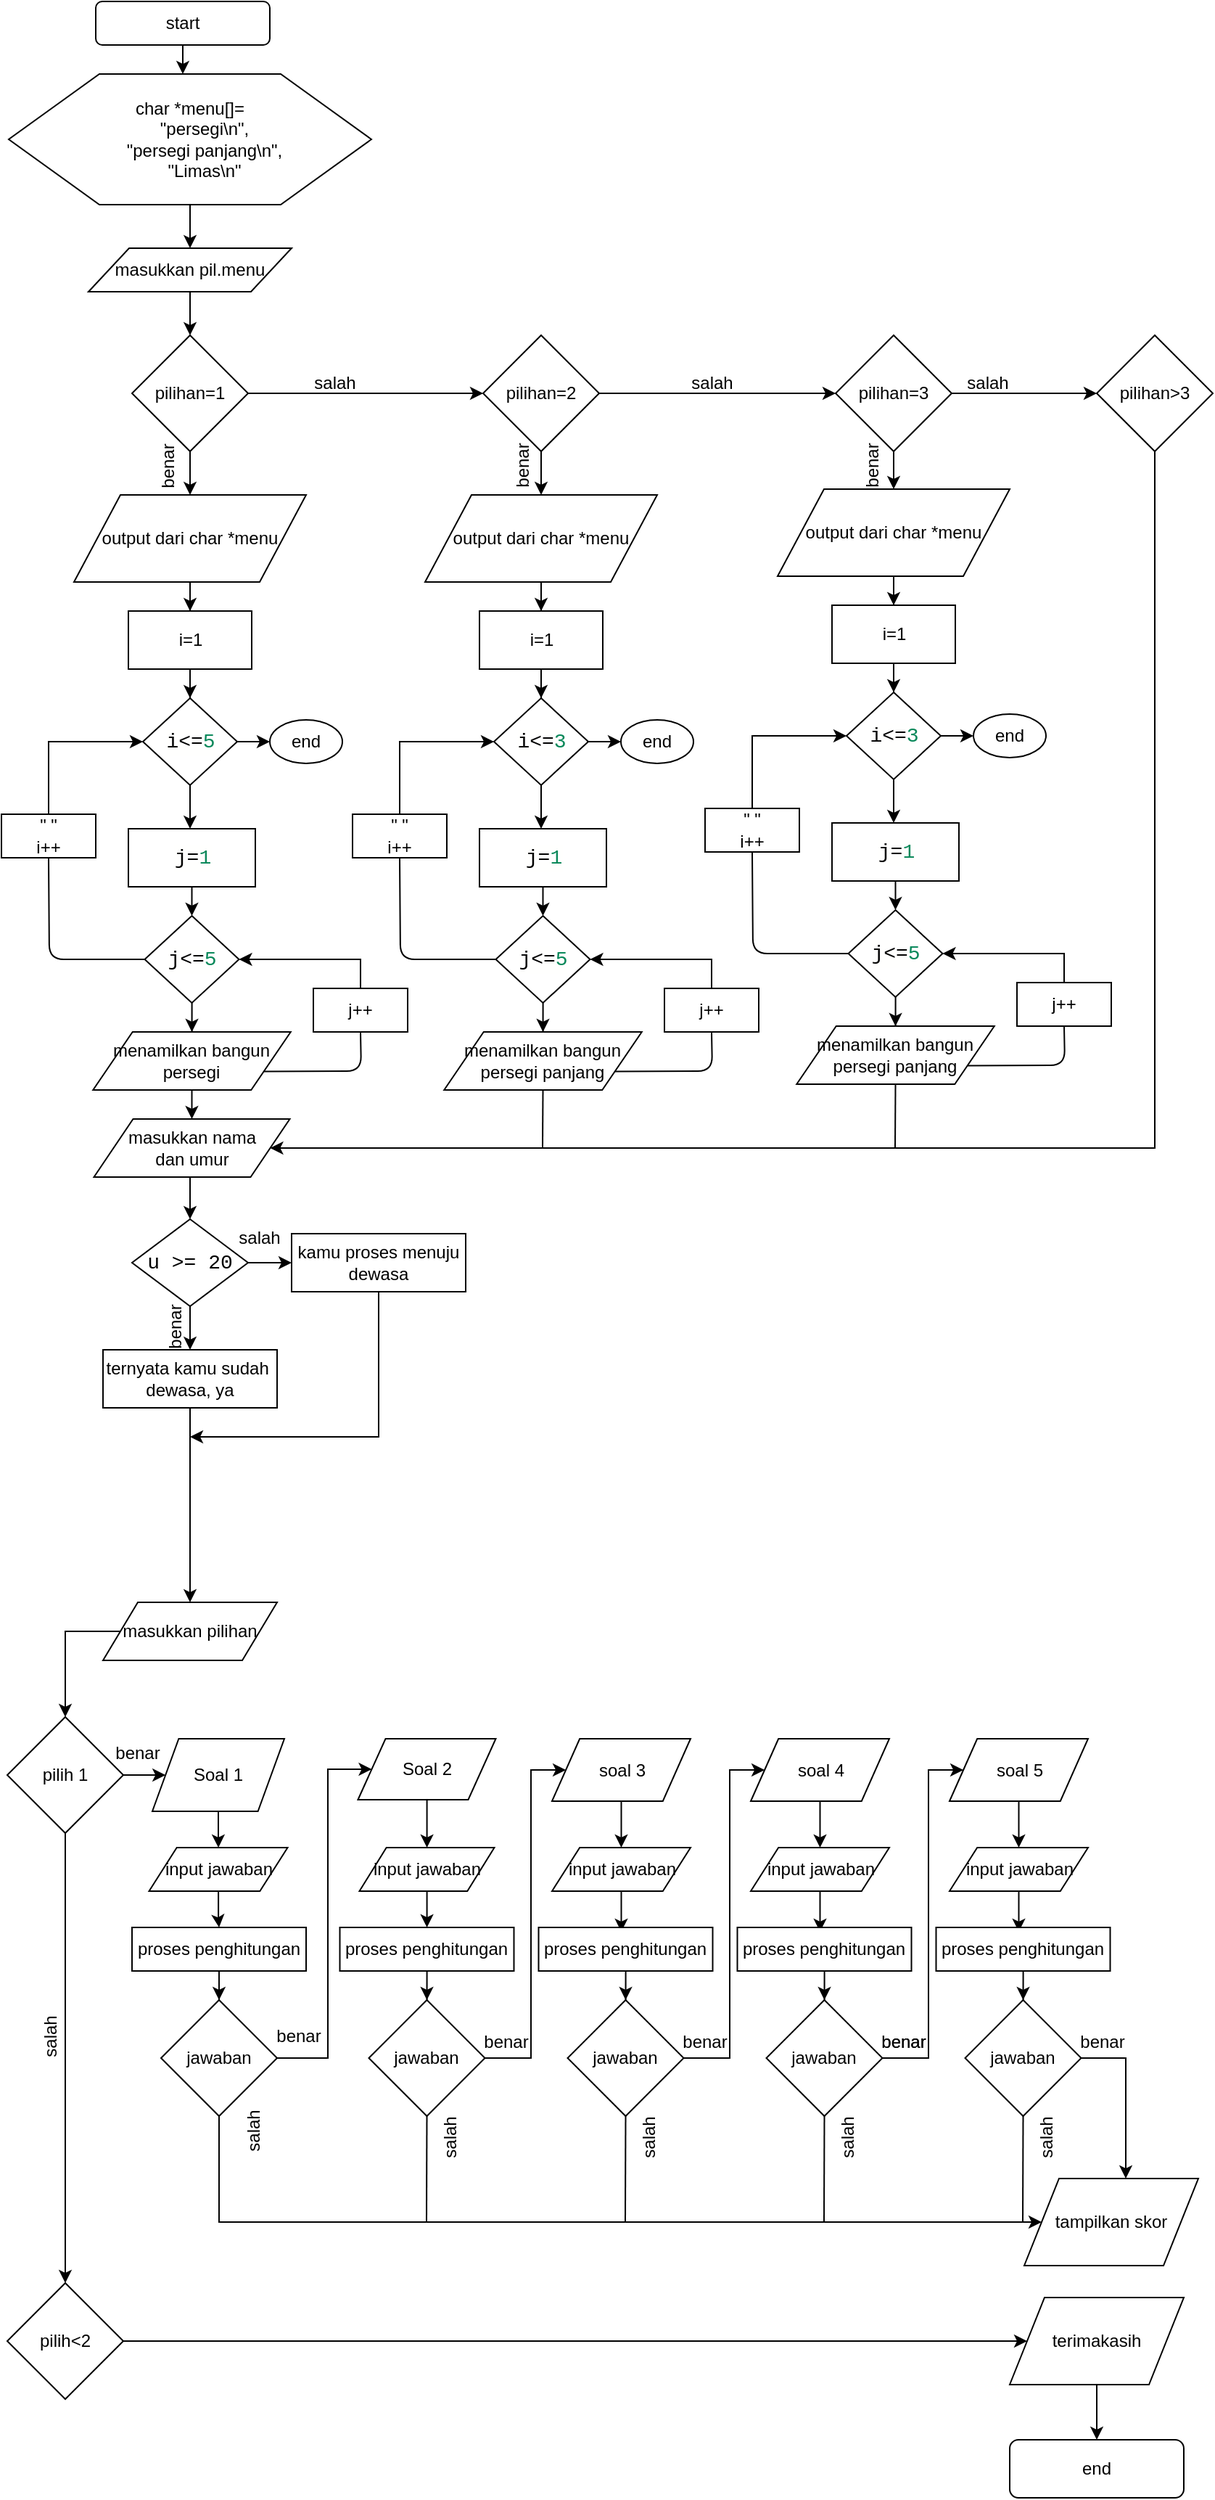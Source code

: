 <mxfile version="13.0.5" type="github" pages="2">
  <diagram id="ebdJBXKXP5XJlpO1t2-k" name="Halaman-1">
    <mxGraphModel dx="868" dy="401" grid="1" gridSize="10" guides="1" tooltips="1" connect="1" arrows="1" fold="1" page="1" pageScale="1" pageWidth="850" pageHeight="1100" math="0" shadow="0">
      <root>
        <mxCell id="0" />
        <mxCell id="1" parent="0" />
        <mxCell id="0wTifhs9pVpjUrF7IxjW-2" style="edgeStyle=orthogonalEdgeStyle;rounded=0;orthogonalLoop=1;jettySize=auto;html=1;" parent="1" source="0wTifhs9pVpjUrF7IxjW-1" edge="1">
          <mxGeometry relative="1" as="geometry">
            <mxPoint x="130" y="90" as="targetPoint" />
          </mxGeometry>
        </mxCell>
        <mxCell id="0wTifhs9pVpjUrF7IxjW-1" value="start" style="rounded=1;whiteSpace=wrap;html=1;" parent="1" vertex="1">
          <mxGeometry x="70" y="40" width="120" height="30" as="geometry" />
        </mxCell>
        <mxCell id="0wTifhs9pVpjUrF7IxjW-6" style="edgeStyle=orthogonalEdgeStyle;rounded=0;orthogonalLoop=1;jettySize=auto;html=1;" parent="1" edge="1">
          <mxGeometry relative="1" as="geometry">
            <mxPoint x="130" y="240" as="targetPoint" />
            <mxPoint x="130" y="210" as="sourcePoint" />
          </mxGeometry>
        </mxCell>
        <mxCell id="Rt1Y4jGIaElK-bjEdFtm-7" style="edgeStyle=orthogonalEdgeStyle;rounded=0;orthogonalLoop=1;jettySize=auto;html=1;" edge="1" parent="1" source="0wTifhs9pVpjUrF7IxjW-7" target="Rt1Y4jGIaElK-bjEdFtm-5">
          <mxGeometry relative="1" as="geometry" />
        </mxCell>
        <mxCell id="0wTifhs9pVpjUrF7IxjW-7" value="output dari char *menu" style="shape=parallelogram;perimeter=parallelogramPerimeter;whiteSpace=wrap;html=1;" parent="1" vertex="1">
          <mxGeometry x="55" y="380" width="160" height="60" as="geometry" />
        </mxCell>
        <mxCell id="0wTifhs9pVpjUrF7IxjW-9" style="edgeStyle=orthogonalEdgeStyle;rounded=0;orthogonalLoop=1;jettySize=auto;html=1;" parent="1" source="0wTifhs9pVpjUrF7IxjW-8" edge="1">
          <mxGeometry relative="1" as="geometry">
            <mxPoint x="135" y="210" as="targetPoint" />
          </mxGeometry>
        </mxCell>
        <mxCell id="0wTifhs9pVpjUrF7IxjW-8" value="&lt;div&gt;char *menu[]=&lt;/div&gt;&lt;div&gt;&amp;nbsp; &amp;nbsp; &amp;nbsp; &quot;persegi\n&quot;,&lt;/div&gt;&lt;div&gt;&amp;nbsp; &amp;nbsp; &amp;nbsp; &quot;persegi panjang\n&quot;,&lt;/div&gt;&lt;div&gt;&amp;nbsp; &amp;nbsp; &amp;nbsp; &quot;Limas\n&quot;&lt;/div&gt;" style="shape=hexagon;perimeter=hexagonPerimeter2;whiteSpace=wrap;html=1;" parent="1" vertex="1">
          <mxGeometry x="10" y="90" width="250" height="90" as="geometry" />
        </mxCell>
        <mxCell id="0wTifhs9pVpjUrF7IxjW-12" style="edgeStyle=orthogonalEdgeStyle;rounded=0;orthogonalLoop=1;jettySize=auto;html=1;" parent="1" source="0wTifhs9pVpjUrF7IxjW-10" edge="1">
          <mxGeometry relative="1" as="geometry">
            <mxPoint x="135" y="270" as="targetPoint" />
          </mxGeometry>
        </mxCell>
        <mxCell id="0wTifhs9pVpjUrF7IxjW-10" value="masukkan pil.menu" style="shape=parallelogram;perimeter=parallelogramPerimeter;whiteSpace=wrap;html=1;" parent="1" vertex="1">
          <mxGeometry x="65" y="210" width="140" height="30" as="geometry" />
        </mxCell>
        <mxCell id="0wTifhs9pVpjUrF7IxjW-15" style="edgeStyle=orthogonalEdgeStyle;rounded=0;orthogonalLoop=1;jettySize=auto;html=1;entryX=0.5;entryY=0;entryDx=0;entryDy=0;" parent="1" source="0wTifhs9pVpjUrF7IxjW-13" target="0wTifhs9pVpjUrF7IxjW-7" edge="1">
          <mxGeometry relative="1" as="geometry" />
        </mxCell>
        <mxCell id="0wTifhs9pVpjUrF7IxjW-18" style="edgeStyle=orthogonalEdgeStyle;rounded=0;orthogonalLoop=1;jettySize=auto;html=1;" parent="1" source="0wTifhs9pVpjUrF7IxjW-13" target="Rt1Y4jGIaElK-bjEdFtm-3" edge="1">
          <mxGeometry relative="1" as="geometry">
            <mxPoint x="228.5" y="310" as="targetPoint" />
          </mxGeometry>
        </mxCell>
        <mxCell id="0wTifhs9pVpjUrF7IxjW-13" value="pilihan=1" style="rhombus;whiteSpace=wrap;html=1;" parent="1" vertex="1">
          <mxGeometry x="95" y="270" width="80" height="80" as="geometry" />
        </mxCell>
        <mxCell id="0wTifhs9pVpjUrF7IxjW-19" value="salah" style="text;html=1;strokeColor=none;fillColor=none;align=center;verticalAlign=middle;whiteSpace=wrap;rounded=0;" parent="1" vertex="1">
          <mxGeometry x="215" y="292.5" width="40" height="20" as="geometry" />
        </mxCell>
        <mxCell id="0wTifhs9pVpjUrF7IxjW-20" value="benar" style="text;html=1;strokeColor=none;fillColor=none;align=center;verticalAlign=middle;whiteSpace=wrap;rounded=0;rotation=-90;" parent="1" vertex="1">
          <mxGeometry x="100" y="350" width="40" height="20" as="geometry" />
        </mxCell>
        <mxCell id="7cgkuKm9BomeFOLq-4Vx-28" style="edgeStyle=orthogonalEdgeStyle;rounded=0;orthogonalLoop=1;jettySize=auto;html=1;" parent="1" edge="1">
          <mxGeometry relative="1" as="geometry">
            <mxPoint x="135" y="879" as="targetPoint" />
            <mxPoint x="135" y="849" as="sourcePoint" />
          </mxGeometry>
        </mxCell>
        <mxCell id="7cgkuKm9BomeFOLq-4Vx-30" style="edgeStyle=orthogonalEdgeStyle;rounded=0;orthogonalLoop=1;jettySize=auto;html=1;" parent="1" source="7cgkuKm9BomeFOLq-4Vx-32" edge="1">
          <mxGeometry relative="1" as="geometry">
            <mxPoint x="135" y="969" as="targetPoint" />
          </mxGeometry>
        </mxCell>
        <mxCell id="7cgkuKm9BomeFOLq-4Vx-31" style="edgeStyle=orthogonalEdgeStyle;rounded=0;orthogonalLoop=1;jettySize=auto;html=1;" parent="1" source="7cgkuKm9BomeFOLq-4Vx-32" edge="1">
          <mxGeometry relative="1" as="geometry">
            <mxPoint x="205" y="909" as="targetPoint" />
          </mxGeometry>
        </mxCell>
        <mxCell id="7cgkuKm9BomeFOLq-4Vx-32" value="&lt;div style=&quot;font-family: &amp;#34;consolas&amp;#34; , &amp;#34;courier new&amp;#34; , monospace ; font-size: 14px ; line-height: 19px&quot;&gt;u &amp;gt;= &lt;span&gt;20&lt;/span&gt;&lt;/div&gt;" style="rhombus;whiteSpace=wrap;html=1;" parent="1" vertex="1">
          <mxGeometry x="95" y="879" width="80" height="60" as="geometry" />
        </mxCell>
        <mxCell id="7cgkuKm9BomeFOLq-4Vx-33" style="edgeStyle=orthogonalEdgeStyle;rounded=0;orthogonalLoop=1;jettySize=auto;html=1;entryX=0.5;entryY=0;entryDx=0;entryDy=0;" parent="1" source="7cgkuKm9BomeFOLq-4Vx-34" edge="1" target="7cgkuKm9BomeFOLq-4Vx-49">
          <mxGeometry relative="1" as="geometry">
            <mxPoint x="135" y="1049" as="targetPoint" />
          </mxGeometry>
        </mxCell>
        <mxCell id="7cgkuKm9BomeFOLq-4Vx-34" value="ternyata kamu sudah&amp;nbsp;&lt;br&gt;dewasa, ya" style="rounded=0;whiteSpace=wrap;html=1;" parent="1" vertex="1">
          <mxGeometry x="75" y="969" width="120" height="40" as="geometry" />
        </mxCell>
        <mxCell id="7cgkuKm9BomeFOLq-4Vx-35" style="edgeStyle=orthogonalEdgeStyle;rounded=0;orthogonalLoop=1;jettySize=auto;html=1;" parent="1" source="7cgkuKm9BomeFOLq-4Vx-36" edge="1">
          <mxGeometry relative="1" as="geometry">
            <mxPoint x="135" y="1029" as="targetPoint" />
            <Array as="points">
              <mxPoint x="265" y="1019" />
              <mxPoint x="265" y="1019" />
            </Array>
          </mxGeometry>
        </mxCell>
        <mxCell id="7cgkuKm9BomeFOLq-4Vx-36" value="kamu proses menuju&lt;br&gt;dewasa" style="rounded=0;whiteSpace=wrap;html=1;" parent="1" vertex="1">
          <mxGeometry x="205" y="889" width="120" height="40" as="geometry" />
        </mxCell>
        <mxCell id="7cgkuKm9BomeFOLq-4Vx-37" value="benar" style="text;html=1;strokeColor=none;fillColor=none;align=center;verticalAlign=middle;whiteSpace=wrap;rounded=0;rotation=-90;" parent="1" vertex="1">
          <mxGeometry x="105" y="943" width="40" height="20" as="geometry" />
        </mxCell>
        <mxCell id="7cgkuKm9BomeFOLq-4Vx-38" value="salah" style="text;html=1;strokeColor=none;fillColor=none;align=center;verticalAlign=middle;whiteSpace=wrap;rounded=0;" parent="1" vertex="1">
          <mxGeometry x="163" y="882" width="40" height="20" as="geometry" />
        </mxCell>
        <mxCell id="jYO5e1NrGRYPqrq0ljtH-68" style="edgeStyle=orthogonalEdgeStyle;rounded=0;orthogonalLoop=1;jettySize=auto;html=1;entryX=0.5;entryY=0;entryDx=0;entryDy=0;" edge="1" parent="1" source="7cgkuKm9BomeFOLq-4Vx-49" target="jYO5e1NrGRYPqrq0ljtH-3">
          <mxGeometry relative="1" as="geometry">
            <mxPoint x="30" y="1163" as="targetPoint" />
            <Array as="points">
              <mxPoint x="49" y="1163" />
            </Array>
          </mxGeometry>
        </mxCell>
        <mxCell id="7cgkuKm9BomeFOLq-4Vx-49" value="masukkan pilihan" style="shape=parallelogram;perimeter=parallelogramPerimeter;whiteSpace=wrap;html=1;" parent="1" vertex="1">
          <mxGeometry x="75" y="1143" width="120" height="40" as="geometry" />
        </mxCell>
        <mxCell id="Rt1Y4jGIaElK-bjEdFtm-51" style="edgeStyle=orthogonalEdgeStyle;rounded=0;orthogonalLoop=1;jettySize=auto;html=1;" edge="1" parent="1" source="Rt1Y4jGIaElK-bjEdFtm-3" target="Rt1Y4jGIaElK-bjEdFtm-33">
          <mxGeometry relative="1" as="geometry" />
        </mxCell>
        <mxCell id="Rt1Y4jGIaElK-bjEdFtm-75" style="edgeStyle=orthogonalEdgeStyle;rounded=0;orthogonalLoop=1;jettySize=auto;html=1;entryX=0;entryY=0.5;entryDx=0;entryDy=0;" edge="1" parent="1" source="Rt1Y4jGIaElK-bjEdFtm-3" target="Rt1Y4jGIaElK-bjEdFtm-74">
          <mxGeometry relative="1" as="geometry" />
        </mxCell>
        <mxCell id="Rt1Y4jGIaElK-bjEdFtm-3" value="pilihan=2" style="rhombus;whiteSpace=wrap;html=1;" vertex="1" parent="1">
          <mxGeometry x="337" y="270" width="80" height="80" as="geometry" />
        </mxCell>
        <mxCell id="Rt1Y4jGIaElK-bjEdFtm-10" style="edgeStyle=orthogonalEdgeStyle;rounded=0;orthogonalLoop=1;jettySize=auto;html=1;entryX=0.5;entryY=0;entryDx=0;entryDy=0;" edge="1" parent="1" source="Rt1Y4jGIaElK-bjEdFtm-5" target="Rt1Y4jGIaElK-bjEdFtm-9">
          <mxGeometry relative="1" as="geometry" />
        </mxCell>
        <mxCell id="Rt1Y4jGIaElK-bjEdFtm-5" value="i=1" style="rounded=0;whiteSpace=wrap;html=1;" vertex="1" parent="1">
          <mxGeometry x="92.5" y="460" width="85" height="40" as="geometry" />
        </mxCell>
        <mxCell id="Rt1Y4jGIaElK-bjEdFtm-11" style="edgeStyle=orthogonalEdgeStyle;rounded=0;orthogonalLoop=1;jettySize=auto;html=1;" edge="1" parent="1" source="Rt1Y4jGIaElK-bjEdFtm-9">
          <mxGeometry relative="1" as="geometry">
            <mxPoint x="190" y="550" as="targetPoint" />
          </mxGeometry>
        </mxCell>
        <mxCell id="Rt1Y4jGIaElK-bjEdFtm-12" style="edgeStyle=orthogonalEdgeStyle;rounded=0;orthogonalLoop=1;jettySize=auto;html=1;" edge="1" parent="1" source="Rt1Y4jGIaElK-bjEdFtm-9">
          <mxGeometry relative="1" as="geometry">
            <mxPoint x="135" y="610" as="targetPoint" />
          </mxGeometry>
        </mxCell>
        <mxCell id="Rt1Y4jGIaElK-bjEdFtm-9" value="&lt;div style=&quot;background-color: rgb(255 , 255 , 254) ; font-family: &amp;#34;consolas&amp;#34; , &amp;#34;courier new&amp;#34; , monospace ; font-size: 14px ; line-height: 19px&quot;&gt;i&amp;lt;=&lt;span style=&quot;color: #09885a&quot;&gt;5&lt;/span&gt;&lt;/div&gt;" style="rhombus;whiteSpace=wrap;html=1;" vertex="1" parent="1">
          <mxGeometry x="102.5" y="520" width="65" height="60" as="geometry" />
        </mxCell>
        <mxCell id="Rt1Y4jGIaElK-bjEdFtm-15" style="edgeStyle=orthogonalEdgeStyle;rounded=0;orthogonalLoop=1;jettySize=auto;html=1;entryX=0.5;entryY=0;entryDx=0;entryDy=0;" edge="1" parent="1" source="Rt1Y4jGIaElK-bjEdFtm-13" target="Rt1Y4jGIaElK-bjEdFtm-14">
          <mxGeometry relative="1" as="geometry" />
        </mxCell>
        <mxCell id="Rt1Y4jGIaElK-bjEdFtm-13" value="&lt;div style=&quot;background-color: rgb(255 , 255 , 254) ; font-family: &amp;#34;consolas&amp;#34; , &amp;#34;courier new&amp;#34; , monospace ; font-size: 14px ; line-height: 19px&quot;&gt;j=&lt;span style=&quot;color: #09885a&quot;&gt;1&lt;/span&gt;&lt;/div&gt;" style="rounded=0;whiteSpace=wrap;html=1;" vertex="1" parent="1">
          <mxGeometry x="92.5" y="610" width="87.5" height="40" as="geometry" />
        </mxCell>
        <mxCell id="Rt1Y4jGIaElK-bjEdFtm-24" style="edgeStyle=orthogonalEdgeStyle;rounded=0;orthogonalLoop=1;jettySize=auto;html=1;entryX=0.5;entryY=0;entryDx=0;entryDy=0;" edge="1" parent="1" source="Rt1Y4jGIaElK-bjEdFtm-14" target="Rt1Y4jGIaElK-bjEdFtm-22">
          <mxGeometry relative="1" as="geometry" />
        </mxCell>
        <mxCell id="Rt1Y4jGIaElK-bjEdFtm-14" value="&lt;div style=&quot;background-color: rgb(255 , 255 , 254) ; font-family: &amp;#34;consolas&amp;#34; , &amp;#34;courier new&amp;#34; , monospace ; font-size: 14px ; line-height: 19px&quot;&gt;j&amp;lt;=&lt;span style=&quot;color: #09885a&quot;&gt;5&lt;/span&gt;&lt;/div&gt;" style="rhombus;whiteSpace=wrap;html=1;" vertex="1" parent="1">
          <mxGeometry x="103.75" y="670" width="65" height="60" as="geometry" />
        </mxCell>
        <mxCell id="Rt1Y4jGIaElK-bjEdFtm-20" style="edgeStyle=orthogonalEdgeStyle;rounded=0;orthogonalLoop=1;jettySize=auto;html=1;entryX=0;entryY=0.5;entryDx=0;entryDy=0;" edge="1" parent="1" source="Rt1Y4jGIaElK-bjEdFtm-18" target="Rt1Y4jGIaElK-bjEdFtm-9">
          <mxGeometry relative="1" as="geometry">
            <mxPoint x="37.5" y="550" as="targetPoint" />
            <Array as="points">
              <mxPoint x="38" y="550" />
            </Array>
          </mxGeometry>
        </mxCell>
        <mxCell id="Rt1Y4jGIaElK-bjEdFtm-18" value="&quot; &quot;&lt;br&gt;i++" style="rounded=0;whiteSpace=wrap;html=1;" vertex="1" parent="1">
          <mxGeometry x="5" y="600" width="65" height="30" as="geometry" />
        </mxCell>
        <mxCell id="Rt1Y4jGIaElK-bjEdFtm-19" value="" style="endArrow=none;html=1;entryX=0.5;entryY=1;entryDx=0;entryDy=0;exitX=0;exitY=0.5;exitDx=0;exitDy=0;" edge="1" parent="1" source="Rt1Y4jGIaElK-bjEdFtm-14" target="Rt1Y4jGIaElK-bjEdFtm-18">
          <mxGeometry width="50" height="50" relative="1" as="geometry">
            <mxPoint x="100" y="700" as="sourcePoint" />
            <mxPoint x="440" y="530" as="targetPoint" />
            <Array as="points">
              <mxPoint x="38" y="700" />
            </Array>
          </mxGeometry>
        </mxCell>
        <mxCell id="Rt1Y4jGIaElK-bjEdFtm-31" style="edgeStyle=orthogonalEdgeStyle;rounded=0;orthogonalLoop=1;jettySize=auto;html=1;entryX=0.5;entryY=0;entryDx=0;entryDy=0;" edge="1" parent="1" source="Rt1Y4jGIaElK-bjEdFtm-22" target="Rt1Y4jGIaElK-bjEdFtm-30">
          <mxGeometry relative="1" as="geometry" />
        </mxCell>
        <mxCell id="Rt1Y4jGIaElK-bjEdFtm-22" value="menamilkan bangun&lt;br&gt;persegi" style="shape=parallelogram;perimeter=parallelogramPerimeter;whiteSpace=wrap;html=1;" vertex="1" parent="1">
          <mxGeometry x="68.13" y="750" width="136.25" height="40" as="geometry" />
        </mxCell>
        <mxCell id="Rt1Y4jGIaElK-bjEdFtm-25" value="end" style="ellipse;whiteSpace=wrap;html=1;" vertex="1" parent="1">
          <mxGeometry x="190" y="535" width="50" height="30" as="geometry" />
        </mxCell>
        <mxCell id="Rt1Y4jGIaElK-bjEdFtm-28" style="edgeStyle=orthogonalEdgeStyle;rounded=0;orthogonalLoop=1;jettySize=auto;html=1;entryX=1;entryY=0.5;entryDx=0;entryDy=0;" edge="1" parent="1" source="Rt1Y4jGIaElK-bjEdFtm-26" target="Rt1Y4jGIaElK-bjEdFtm-14">
          <mxGeometry relative="1" as="geometry">
            <mxPoint x="252.5" y="690" as="targetPoint" />
            <Array as="points">
              <mxPoint x="253" y="700" />
            </Array>
          </mxGeometry>
        </mxCell>
        <mxCell id="Rt1Y4jGIaElK-bjEdFtm-26" value="j++" style="rounded=0;whiteSpace=wrap;html=1;" vertex="1" parent="1">
          <mxGeometry x="220" y="720" width="65" height="30" as="geometry" />
        </mxCell>
        <mxCell id="Rt1Y4jGIaElK-bjEdFtm-27" value="" style="endArrow=none;html=1;exitX=1;exitY=0.75;exitDx=0;exitDy=0;entryX=0.5;entryY=1;entryDx=0;entryDy=0;" edge="1" parent="1" source="Rt1Y4jGIaElK-bjEdFtm-22" target="Rt1Y4jGIaElK-bjEdFtm-26">
          <mxGeometry width="50" height="50" relative="1" as="geometry">
            <mxPoint x="390" y="660" as="sourcePoint" />
            <mxPoint x="440" y="610" as="targetPoint" />
            <Array as="points">
              <mxPoint x="253" y="777" />
            </Array>
          </mxGeometry>
        </mxCell>
        <mxCell id="Rt1Y4jGIaElK-bjEdFtm-30" value="masukkan nama&lt;br&gt;dan umur" style="shape=parallelogram;perimeter=parallelogramPerimeter;whiteSpace=wrap;html=1;" vertex="1" parent="1">
          <mxGeometry x="68.75" y="810" width="135" height="40" as="geometry" />
        </mxCell>
        <mxCell id="Rt1Y4jGIaElK-bjEdFtm-32" style="edgeStyle=orthogonalEdgeStyle;rounded=0;orthogonalLoop=1;jettySize=auto;html=1;" edge="1" parent="1" source="Rt1Y4jGIaElK-bjEdFtm-33" target="Rt1Y4jGIaElK-bjEdFtm-35">
          <mxGeometry relative="1" as="geometry" />
        </mxCell>
        <mxCell id="Rt1Y4jGIaElK-bjEdFtm-33" value="output dari char *menu" style="shape=parallelogram;perimeter=parallelogramPerimeter;whiteSpace=wrap;html=1;" vertex="1" parent="1">
          <mxGeometry x="297" y="380" width="160" height="60" as="geometry" />
        </mxCell>
        <mxCell id="Rt1Y4jGIaElK-bjEdFtm-34" style="edgeStyle=orthogonalEdgeStyle;rounded=0;orthogonalLoop=1;jettySize=auto;html=1;entryX=0.5;entryY=0;entryDx=0;entryDy=0;" edge="1" parent="1" source="Rt1Y4jGIaElK-bjEdFtm-35" target="Rt1Y4jGIaElK-bjEdFtm-38">
          <mxGeometry relative="1" as="geometry" />
        </mxCell>
        <mxCell id="Rt1Y4jGIaElK-bjEdFtm-35" value="i=1" style="rounded=0;whiteSpace=wrap;html=1;" vertex="1" parent="1">
          <mxGeometry x="334.5" y="460" width="85" height="40" as="geometry" />
        </mxCell>
        <mxCell id="Rt1Y4jGIaElK-bjEdFtm-36" style="edgeStyle=orthogonalEdgeStyle;rounded=0;orthogonalLoop=1;jettySize=auto;html=1;" edge="1" parent="1" source="Rt1Y4jGIaElK-bjEdFtm-38">
          <mxGeometry relative="1" as="geometry">
            <mxPoint x="432" y="550" as="targetPoint" />
          </mxGeometry>
        </mxCell>
        <mxCell id="Rt1Y4jGIaElK-bjEdFtm-37" style="edgeStyle=orthogonalEdgeStyle;rounded=0;orthogonalLoop=1;jettySize=auto;html=1;" edge="1" parent="1" source="Rt1Y4jGIaElK-bjEdFtm-38">
          <mxGeometry relative="1" as="geometry">
            <mxPoint x="377" y="610" as="targetPoint" />
          </mxGeometry>
        </mxCell>
        <mxCell id="Rt1Y4jGIaElK-bjEdFtm-38" value="&lt;div style=&quot;background-color: rgb(255 , 255 , 254) ; font-family: &amp;#34;consolas&amp;#34; , &amp;#34;courier new&amp;#34; , monospace ; font-size: 14px ; line-height: 19px&quot;&gt;i&amp;lt;=&lt;font color=&quot;#09885a&quot;&gt;3&lt;/font&gt;&lt;/div&gt;" style="rhombus;whiteSpace=wrap;html=1;" vertex="1" parent="1">
          <mxGeometry x="344.5" y="520" width="65" height="60" as="geometry" />
        </mxCell>
        <mxCell id="Rt1Y4jGIaElK-bjEdFtm-39" style="edgeStyle=orthogonalEdgeStyle;rounded=0;orthogonalLoop=1;jettySize=auto;html=1;entryX=0.5;entryY=0;entryDx=0;entryDy=0;" edge="1" parent="1" source="Rt1Y4jGIaElK-bjEdFtm-40" target="Rt1Y4jGIaElK-bjEdFtm-42">
          <mxGeometry relative="1" as="geometry" />
        </mxCell>
        <mxCell id="Rt1Y4jGIaElK-bjEdFtm-40" value="&lt;div style=&quot;background-color: rgb(255 , 255 , 254) ; font-family: &amp;#34;consolas&amp;#34; , &amp;#34;courier new&amp;#34; , monospace ; font-size: 14px ; line-height: 19px&quot;&gt;j=&lt;span style=&quot;color: #09885a&quot;&gt;1&lt;/span&gt;&lt;/div&gt;" style="rounded=0;whiteSpace=wrap;html=1;" vertex="1" parent="1">
          <mxGeometry x="334.5" y="610" width="87.5" height="40" as="geometry" />
        </mxCell>
        <mxCell id="Rt1Y4jGIaElK-bjEdFtm-41" style="edgeStyle=orthogonalEdgeStyle;rounded=0;orthogonalLoop=1;jettySize=auto;html=1;entryX=0.5;entryY=0;entryDx=0;entryDy=0;" edge="1" parent="1" source="Rt1Y4jGIaElK-bjEdFtm-42" target="Rt1Y4jGIaElK-bjEdFtm-46">
          <mxGeometry relative="1" as="geometry" />
        </mxCell>
        <mxCell id="Rt1Y4jGIaElK-bjEdFtm-42" value="&lt;div style=&quot;background-color: rgb(255 , 255 , 254) ; font-family: &amp;#34;consolas&amp;#34; , &amp;#34;courier new&amp;#34; , monospace ; font-size: 14px ; line-height: 19px&quot;&gt;j&amp;lt;=&lt;span style=&quot;color: #09885a&quot;&gt;5&lt;/span&gt;&lt;/div&gt;" style="rhombus;whiteSpace=wrap;html=1;" vertex="1" parent="1">
          <mxGeometry x="345.75" y="670" width="65" height="60" as="geometry" />
        </mxCell>
        <mxCell id="Rt1Y4jGIaElK-bjEdFtm-43" style="edgeStyle=orthogonalEdgeStyle;rounded=0;orthogonalLoop=1;jettySize=auto;html=1;entryX=0;entryY=0.5;entryDx=0;entryDy=0;" edge="1" parent="1" source="Rt1Y4jGIaElK-bjEdFtm-44" target="Rt1Y4jGIaElK-bjEdFtm-38">
          <mxGeometry relative="1" as="geometry">
            <mxPoint x="279.5" y="550" as="targetPoint" />
            <Array as="points">
              <mxPoint x="280" y="550" />
            </Array>
          </mxGeometry>
        </mxCell>
        <mxCell id="Rt1Y4jGIaElK-bjEdFtm-44" value="&quot; &quot;&lt;br&gt;i++" style="rounded=0;whiteSpace=wrap;html=1;" vertex="1" parent="1">
          <mxGeometry x="247" y="600" width="65" height="30" as="geometry" />
        </mxCell>
        <mxCell id="Rt1Y4jGIaElK-bjEdFtm-45" value="" style="endArrow=none;html=1;entryX=0.5;entryY=1;entryDx=0;entryDy=0;exitX=0;exitY=0.5;exitDx=0;exitDy=0;" edge="1" parent="1" source="Rt1Y4jGIaElK-bjEdFtm-42" target="Rt1Y4jGIaElK-bjEdFtm-44">
          <mxGeometry width="50" height="50" relative="1" as="geometry">
            <mxPoint x="342" y="700" as="sourcePoint" />
            <mxPoint x="682" y="530" as="targetPoint" />
            <Array as="points">
              <mxPoint x="280" y="700" />
            </Array>
          </mxGeometry>
        </mxCell>
        <mxCell id="Rt1Y4jGIaElK-bjEdFtm-46" value="menamilkan bangun&lt;br&gt;persegi panjang" style="shape=parallelogram;perimeter=parallelogramPerimeter;whiteSpace=wrap;html=1;" vertex="1" parent="1">
          <mxGeometry x="310.13" y="750" width="136.25" height="40" as="geometry" />
        </mxCell>
        <mxCell id="Rt1Y4jGIaElK-bjEdFtm-47" value="end" style="ellipse;whiteSpace=wrap;html=1;" vertex="1" parent="1">
          <mxGeometry x="432" y="535" width="50" height="30" as="geometry" />
        </mxCell>
        <mxCell id="Rt1Y4jGIaElK-bjEdFtm-48" style="edgeStyle=orthogonalEdgeStyle;rounded=0;orthogonalLoop=1;jettySize=auto;html=1;entryX=1;entryY=0.5;entryDx=0;entryDy=0;" edge="1" parent="1" source="Rt1Y4jGIaElK-bjEdFtm-49" target="Rt1Y4jGIaElK-bjEdFtm-42">
          <mxGeometry relative="1" as="geometry">
            <mxPoint x="494.5" y="690" as="targetPoint" />
            <Array as="points">
              <mxPoint x="495" y="700" />
            </Array>
          </mxGeometry>
        </mxCell>
        <mxCell id="Rt1Y4jGIaElK-bjEdFtm-49" value="j++" style="rounded=0;whiteSpace=wrap;html=1;" vertex="1" parent="1">
          <mxGeometry x="462" y="720" width="65" height="30" as="geometry" />
        </mxCell>
        <mxCell id="Rt1Y4jGIaElK-bjEdFtm-50" value="" style="endArrow=none;html=1;exitX=1;exitY=0.75;exitDx=0;exitDy=0;entryX=0.5;entryY=1;entryDx=0;entryDy=0;" edge="1" parent="1" source="Rt1Y4jGIaElK-bjEdFtm-46" target="Rt1Y4jGIaElK-bjEdFtm-49">
          <mxGeometry width="50" height="50" relative="1" as="geometry">
            <mxPoint x="632" y="660" as="sourcePoint" />
            <mxPoint x="682" y="610" as="targetPoint" />
            <Array as="points">
              <mxPoint x="495" y="777" />
            </Array>
          </mxGeometry>
        </mxCell>
        <mxCell id="Rt1Y4jGIaElK-bjEdFtm-52" value="benar" style="text;html=1;strokeColor=none;fillColor=none;align=center;verticalAlign=middle;whiteSpace=wrap;rounded=0;rotation=-90;" vertex="1" parent="1">
          <mxGeometry x="344.5" y="350" width="40" height="20" as="geometry" />
        </mxCell>
        <mxCell id="Rt1Y4jGIaElK-bjEdFtm-54" style="edgeStyle=orthogonalEdgeStyle;rounded=0;orthogonalLoop=1;jettySize=auto;html=1;" edge="1" parent="1" source="Rt1Y4jGIaElK-bjEdFtm-55" target="Rt1Y4jGIaElK-bjEdFtm-57">
          <mxGeometry relative="1" as="geometry" />
        </mxCell>
        <mxCell id="Rt1Y4jGIaElK-bjEdFtm-55" value="output dari char *menu" style="shape=parallelogram;perimeter=parallelogramPerimeter;whiteSpace=wrap;html=1;" vertex="1" parent="1">
          <mxGeometry x="540" y="376" width="160" height="60" as="geometry" />
        </mxCell>
        <mxCell id="Rt1Y4jGIaElK-bjEdFtm-56" style="edgeStyle=orthogonalEdgeStyle;rounded=0;orthogonalLoop=1;jettySize=auto;html=1;entryX=0.5;entryY=0;entryDx=0;entryDy=0;" edge="1" parent="1" source="Rt1Y4jGIaElK-bjEdFtm-57" target="Rt1Y4jGIaElK-bjEdFtm-60">
          <mxGeometry relative="1" as="geometry" />
        </mxCell>
        <mxCell id="Rt1Y4jGIaElK-bjEdFtm-57" value="i=1" style="rounded=0;whiteSpace=wrap;html=1;" vertex="1" parent="1">
          <mxGeometry x="577.5" y="456" width="85" height="40" as="geometry" />
        </mxCell>
        <mxCell id="Rt1Y4jGIaElK-bjEdFtm-58" style="edgeStyle=orthogonalEdgeStyle;rounded=0;orthogonalLoop=1;jettySize=auto;html=1;" edge="1" parent="1" source="Rt1Y4jGIaElK-bjEdFtm-60">
          <mxGeometry relative="1" as="geometry">
            <mxPoint x="675" y="546" as="targetPoint" />
          </mxGeometry>
        </mxCell>
        <mxCell id="Rt1Y4jGIaElK-bjEdFtm-59" style="edgeStyle=orthogonalEdgeStyle;rounded=0;orthogonalLoop=1;jettySize=auto;html=1;" edge="1" parent="1" source="Rt1Y4jGIaElK-bjEdFtm-60">
          <mxGeometry relative="1" as="geometry">
            <mxPoint x="620" y="606" as="targetPoint" />
          </mxGeometry>
        </mxCell>
        <mxCell id="Rt1Y4jGIaElK-bjEdFtm-60" value="&lt;div style=&quot;background-color: rgb(255 , 255 , 254) ; font-family: &amp;#34;consolas&amp;#34; , &amp;#34;courier new&amp;#34; , monospace ; font-size: 14px ; line-height: 19px&quot;&gt;i&amp;lt;=&lt;font color=&quot;#09885a&quot;&gt;3&lt;/font&gt;&lt;/div&gt;" style="rhombus;whiteSpace=wrap;html=1;" vertex="1" parent="1">
          <mxGeometry x="587.5" y="516" width="65" height="60" as="geometry" />
        </mxCell>
        <mxCell id="Rt1Y4jGIaElK-bjEdFtm-61" style="edgeStyle=orthogonalEdgeStyle;rounded=0;orthogonalLoop=1;jettySize=auto;html=1;entryX=0.5;entryY=0;entryDx=0;entryDy=0;" edge="1" parent="1" source="Rt1Y4jGIaElK-bjEdFtm-62" target="Rt1Y4jGIaElK-bjEdFtm-64">
          <mxGeometry relative="1" as="geometry" />
        </mxCell>
        <mxCell id="Rt1Y4jGIaElK-bjEdFtm-62" value="&lt;div style=&quot;background-color: rgb(255 , 255 , 254) ; font-family: &amp;#34;consolas&amp;#34; , &amp;#34;courier new&amp;#34; , monospace ; font-size: 14px ; line-height: 19px&quot;&gt;j=&lt;span style=&quot;color: #09885a&quot;&gt;1&lt;/span&gt;&lt;/div&gt;" style="rounded=0;whiteSpace=wrap;html=1;" vertex="1" parent="1">
          <mxGeometry x="577.5" y="606" width="87.5" height="40" as="geometry" />
        </mxCell>
        <mxCell id="Rt1Y4jGIaElK-bjEdFtm-63" style="edgeStyle=orthogonalEdgeStyle;rounded=0;orthogonalLoop=1;jettySize=auto;html=1;entryX=0.5;entryY=0;entryDx=0;entryDy=0;" edge="1" parent="1" source="Rt1Y4jGIaElK-bjEdFtm-64" target="Rt1Y4jGIaElK-bjEdFtm-69">
          <mxGeometry relative="1" as="geometry" />
        </mxCell>
        <mxCell id="Rt1Y4jGIaElK-bjEdFtm-64" value="&lt;div style=&quot;background-color: rgb(255 , 255 , 254) ; font-family: &amp;#34;consolas&amp;#34; , &amp;#34;courier new&amp;#34; , monospace ; font-size: 14px ; line-height: 19px&quot;&gt;j&amp;lt;=&lt;span style=&quot;color: #09885a&quot;&gt;5&lt;/span&gt;&lt;/div&gt;" style="rhombus;whiteSpace=wrap;html=1;" vertex="1" parent="1">
          <mxGeometry x="588.75" y="666" width="65" height="60" as="geometry" />
        </mxCell>
        <mxCell id="Rt1Y4jGIaElK-bjEdFtm-65" style="edgeStyle=orthogonalEdgeStyle;rounded=0;orthogonalLoop=1;jettySize=auto;html=1;entryX=0;entryY=0.5;entryDx=0;entryDy=0;" edge="1" parent="1" source="Rt1Y4jGIaElK-bjEdFtm-66" target="Rt1Y4jGIaElK-bjEdFtm-60">
          <mxGeometry relative="1" as="geometry">
            <mxPoint x="522.5" y="546" as="targetPoint" />
            <Array as="points">
              <mxPoint x="523" y="546" />
            </Array>
          </mxGeometry>
        </mxCell>
        <mxCell id="Rt1Y4jGIaElK-bjEdFtm-66" value="&quot; &quot;&lt;br&gt;i++" style="rounded=0;whiteSpace=wrap;html=1;" vertex="1" parent="1">
          <mxGeometry x="490" y="596" width="65" height="30" as="geometry" />
        </mxCell>
        <mxCell id="Rt1Y4jGIaElK-bjEdFtm-67" value="" style="endArrow=none;html=1;entryX=0.5;entryY=1;entryDx=0;entryDy=0;exitX=0;exitY=0.5;exitDx=0;exitDy=0;" edge="1" parent="1" source="Rt1Y4jGIaElK-bjEdFtm-64" target="Rt1Y4jGIaElK-bjEdFtm-66">
          <mxGeometry width="50" height="50" relative="1" as="geometry">
            <mxPoint x="585" y="696" as="sourcePoint" />
            <mxPoint x="925" y="526" as="targetPoint" />
            <Array as="points">
              <mxPoint x="523" y="696" />
            </Array>
          </mxGeometry>
        </mxCell>
        <mxCell id="Rt1Y4jGIaElK-bjEdFtm-69" value="menamilkan bangun&lt;br&gt;persegi panjang" style="shape=parallelogram;perimeter=parallelogramPerimeter;whiteSpace=wrap;html=1;" vertex="1" parent="1">
          <mxGeometry x="553.13" y="746" width="136.25" height="40" as="geometry" />
        </mxCell>
        <mxCell id="Rt1Y4jGIaElK-bjEdFtm-70" value="end" style="ellipse;whiteSpace=wrap;html=1;" vertex="1" parent="1">
          <mxGeometry x="675" y="531" width="50" height="30" as="geometry" />
        </mxCell>
        <mxCell id="Rt1Y4jGIaElK-bjEdFtm-71" style="edgeStyle=orthogonalEdgeStyle;rounded=0;orthogonalLoop=1;jettySize=auto;html=1;entryX=1;entryY=0.5;entryDx=0;entryDy=0;" edge="1" parent="1" source="Rt1Y4jGIaElK-bjEdFtm-72" target="Rt1Y4jGIaElK-bjEdFtm-64">
          <mxGeometry relative="1" as="geometry">
            <mxPoint x="737.5" y="686" as="targetPoint" />
            <Array as="points">
              <mxPoint x="738" y="696" />
            </Array>
          </mxGeometry>
        </mxCell>
        <mxCell id="Rt1Y4jGIaElK-bjEdFtm-72" value="j++" style="rounded=0;whiteSpace=wrap;html=1;" vertex="1" parent="1">
          <mxGeometry x="705" y="716" width="65" height="30" as="geometry" />
        </mxCell>
        <mxCell id="Rt1Y4jGIaElK-bjEdFtm-73" value="" style="endArrow=none;html=1;exitX=1;exitY=0.75;exitDx=0;exitDy=0;entryX=0.5;entryY=1;entryDx=0;entryDy=0;" edge="1" parent="1" source="Rt1Y4jGIaElK-bjEdFtm-69" target="Rt1Y4jGIaElK-bjEdFtm-72">
          <mxGeometry width="50" height="50" relative="1" as="geometry">
            <mxPoint x="875" y="656" as="sourcePoint" />
            <mxPoint x="925" y="606" as="targetPoint" />
            <Array as="points">
              <mxPoint x="738" y="773" />
            </Array>
          </mxGeometry>
        </mxCell>
        <mxCell id="Rt1Y4jGIaElK-bjEdFtm-76" style="edgeStyle=orthogonalEdgeStyle;rounded=0;orthogonalLoop=1;jettySize=auto;html=1;entryX=0.5;entryY=0;entryDx=0;entryDy=0;" edge="1" parent="1" source="Rt1Y4jGIaElK-bjEdFtm-74" target="Rt1Y4jGIaElK-bjEdFtm-55">
          <mxGeometry relative="1" as="geometry" />
        </mxCell>
        <mxCell id="Rt1Y4jGIaElK-bjEdFtm-80" style="edgeStyle=orthogonalEdgeStyle;rounded=0;orthogonalLoop=1;jettySize=auto;html=1;entryX=0;entryY=0.5;entryDx=0;entryDy=0;" edge="1" parent="1" source="Rt1Y4jGIaElK-bjEdFtm-74" target="Rt1Y4jGIaElK-bjEdFtm-79">
          <mxGeometry relative="1" as="geometry" />
        </mxCell>
        <mxCell id="Rt1Y4jGIaElK-bjEdFtm-74" value="pilihan=3" style="rhombus;whiteSpace=wrap;html=1;" vertex="1" parent="1">
          <mxGeometry x="580" y="270" width="80" height="80" as="geometry" />
        </mxCell>
        <mxCell id="Rt1Y4jGIaElK-bjEdFtm-77" value="salah" style="text;html=1;strokeColor=none;fillColor=none;align=center;verticalAlign=middle;whiteSpace=wrap;rounded=0;" vertex="1" parent="1">
          <mxGeometry x="474.5" y="292.5" width="40" height="20" as="geometry" />
        </mxCell>
        <mxCell id="Rt1Y4jGIaElK-bjEdFtm-78" value="benar" style="text;html=1;strokeColor=none;fillColor=none;align=center;verticalAlign=middle;whiteSpace=wrap;rounded=0;rotation=-90;" vertex="1" parent="1">
          <mxGeometry x="585.5" y="350" width="40" height="20" as="geometry" />
        </mxCell>
        <mxCell id="Rt1Y4jGIaElK-bjEdFtm-83" style="edgeStyle=orthogonalEdgeStyle;rounded=0;orthogonalLoop=1;jettySize=auto;html=1;entryX=1;entryY=0.5;entryDx=0;entryDy=0;" edge="1" parent="1" source="Rt1Y4jGIaElK-bjEdFtm-79" target="Rt1Y4jGIaElK-bjEdFtm-30">
          <mxGeometry relative="1" as="geometry">
            <mxPoint x="800" y="830" as="targetPoint" />
            <Array as="points">
              <mxPoint x="800" y="830" />
            </Array>
          </mxGeometry>
        </mxCell>
        <mxCell id="Rt1Y4jGIaElK-bjEdFtm-79" value="pilihan&amp;gt;3" style="rhombus;whiteSpace=wrap;html=1;" vertex="1" parent="1">
          <mxGeometry x="760" y="270" width="80" height="80" as="geometry" />
        </mxCell>
        <mxCell id="Rt1Y4jGIaElK-bjEdFtm-82" value="salah" style="text;html=1;strokeColor=none;fillColor=none;align=center;verticalAlign=middle;whiteSpace=wrap;rounded=0;" vertex="1" parent="1">
          <mxGeometry x="665" y="292.5" width="40" height="20" as="geometry" />
        </mxCell>
        <mxCell id="Rt1Y4jGIaElK-bjEdFtm-84" value="" style="endArrow=none;html=1;entryX=0.5;entryY=1;entryDx=0;entryDy=0;" edge="1" parent="1" target="Rt1Y4jGIaElK-bjEdFtm-69">
          <mxGeometry width="50" height="50" relative="1" as="geometry">
            <mxPoint x="621" y="830" as="sourcePoint" />
            <mxPoint x="550" y="890" as="targetPoint" />
          </mxGeometry>
        </mxCell>
        <mxCell id="Rt1Y4jGIaElK-bjEdFtm-85" value="" style="endArrow=none;html=1;entryX=0.5;entryY=1;entryDx=0;entryDy=0;" edge="1" parent="1" target="Rt1Y4jGIaElK-bjEdFtm-46">
          <mxGeometry width="50" height="50" relative="1" as="geometry">
            <mxPoint x="378" y="830" as="sourcePoint" />
            <mxPoint x="550" y="890" as="targetPoint" />
          </mxGeometry>
        </mxCell>
        <mxCell id="jYO5e1NrGRYPqrq0ljtH-1" style="edgeStyle=orthogonalEdgeStyle;rounded=0;orthogonalLoop=1;jettySize=auto;html=1;entryX=0.5;entryY=0;entryDx=0;entryDy=0;" edge="1" parent="1" source="jYO5e1NrGRYPqrq0ljtH-3" target="jYO5e1NrGRYPqrq0ljtH-53">
          <mxGeometry relative="1" as="geometry">
            <mxPoint x="49" y="1582" as="targetPoint" />
          </mxGeometry>
        </mxCell>
        <mxCell id="jYO5e1NrGRYPqrq0ljtH-2" style="edgeStyle=orthogonalEdgeStyle;rounded=0;orthogonalLoop=1;jettySize=auto;html=1;" edge="1" parent="1" source="jYO5e1NrGRYPqrq0ljtH-3" target="jYO5e1NrGRYPqrq0ljtH-5">
          <mxGeometry relative="1" as="geometry">
            <mxPoint x="139" y="1262" as="targetPoint" />
          </mxGeometry>
        </mxCell>
        <mxCell id="jYO5e1NrGRYPqrq0ljtH-3" value="pilih 1" style="rhombus;whiteSpace=wrap;html=1;" vertex="1" parent="1">
          <mxGeometry x="9" y="1222" width="80" height="80" as="geometry" />
        </mxCell>
        <mxCell id="jYO5e1NrGRYPqrq0ljtH-69" style="edgeStyle=orthogonalEdgeStyle;rounded=0;orthogonalLoop=1;jettySize=auto;html=1;" edge="1" parent="1" source="jYO5e1NrGRYPqrq0ljtH-5" target="jYO5e1NrGRYPqrq0ljtH-7">
          <mxGeometry relative="1" as="geometry" />
        </mxCell>
        <mxCell id="jYO5e1NrGRYPqrq0ljtH-5" value="Soal 1" style="shape=parallelogram;perimeter=parallelogramPerimeter;whiteSpace=wrap;html=1;" vertex="1" parent="1">
          <mxGeometry x="109" y="1237" width="91" height="50" as="geometry" />
        </mxCell>
        <mxCell id="jYO5e1NrGRYPqrq0ljtH-6" style="edgeStyle=orthogonalEdgeStyle;rounded=0;orthogonalLoop=1;jettySize=auto;html=1;" edge="1" parent="1" source="jYO5e1NrGRYPqrq0ljtH-7" target="jYO5e1NrGRYPqrq0ljtH-9">
          <mxGeometry relative="1" as="geometry">
            <mxPoint x="169" y="1372" as="targetPoint" />
          </mxGeometry>
        </mxCell>
        <mxCell id="jYO5e1NrGRYPqrq0ljtH-7" value="input jawaban" style="shape=parallelogram;perimeter=parallelogramPerimeter;whiteSpace=wrap;html=1;" vertex="1" parent="1">
          <mxGeometry x="106.75" y="1312" width="95.5" height="30" as="geometry" />
        </mxCell>
        <mxCell id="jYO5e1NrGRYPqrq0ljtH-8" style="edgeStyle=orthogonalEdgeStyle;rounded=0;orthogonalLoop=1;jettySize=auto;html=1;" edge="1" parent="1" source="jYO5e1NrGRYPqrq0ljtH-9" target="jYO5e1NrGRYPqrq0ljtH-12">
          <mxGeometry relative="1" as="geometry">
            <mxPoint x="169" y="1422" as="targetPoint" />
          </mxGeometry>
        </mxCell>
        <mxCell id="jYO5e1NrGRYPqrq0ljtH-9" value="proses penghitungan" style="rounded=0;whiteSpace=wrap;html=1;" vertex="1" parent="1">
          <mxGeometry x="95" y="1367" width="120" height="30" as="geometry" />
        </mxCell>
        <mxCell id="jYO5e1NrGRYPqrq0ljtH-10" style="edgeStyle=orthogonalEdgeStyle;rounded=0;orthogonalLoop=1;jettySize=auto;html=1;exitX=1;exitY=0.5;exitDx=0;exitDy=0;entryX=0;entryY=0.5;entryDx=0;entryDy=0;" edge="1" parent="1" source="jYO5e1NrGRYPqrq0ljtH-12" target="jYO5e1NrGRYPqrq0ljtH-14">
          <mxGeometry relative="1" as="geometry">
            <mxPoint x="289" y="1262" as="targetPoint" />
            <Array as="points">
              <mxPoint x="230" y="1457" />
              <mxPoint x="230" y="1258" />
            </Array>
          </mxGeometry>
        </mxCell>
        <mxCell id="jYO5e1NrGRYPqrq0ljtH-11" style="edgeStyle=orthogonalEdgeStyle;rounded=0;orthogonalLoop=1;jettySize=auto;html=1;exitX=0.5;exitY=1;exitDx=0;exitDy=0;" edge="1" parent="1" source="jYO5e1NrGRYPqrq0ljtH-12" target="jYO5e1NrGRYPqrq0ljtH-46">
          <mxGeometry relative="1" as="geometry">
            <mxPoint x="169" y="1562" as="targetPoint" />
            <Array as="points">
              <mxPoint x="155" y="1570" />
            </Array>
          </mxGeometry>
        </mxCell>
        <mxCell id="jYO5e1NrGRYPqrq0ljtH-12" value="jawaban" style="rhombus;whiteSpace=wrap;html=1;" vertex="1" parent="1">
          <mxGeometry x="115" y="1417" width="80" height="80" as="geometry" />
        </mxCell>
        <mxCell id="jYO5e1NrGRYPqrq0ljtH-71" style="edgeStyle=orthogonalEdgeStyle;rounded=0;orthogonalLoop=1;jettySize=auto;html=1;" edge="1" parent="1" source="jYO5e1NrGRYPqrq0ljtH-14" target="jYO5e1NrGRYPqrq0ljtH-16">
          <mxGeometry relative="1" as="geometry" />
        </mxCell>
        <mxCell id="jYO5e1NrGRYPqrq0ljtH-14" value="Soal 2" style="shape=parallelogram;perimeter=parallelogramPerimeter;whiteSpace=wrap;html=1;" vertex="1" parent="1">
          <mxGeometry x="250.75" y="1237" width="95" height="42" as="geometry" />
        </mxCell>
        <mxCell id="jYO5e1NrGRYPqrq0ljtH-15" style="edgeStyle=orthogonalEdgeStyle;rounded=0;orthogonalLoop=1;jettySize=auto;html=1;" edge="1" parent="1" source="jYO5e1NrGRYPqrq0ljtH-16" target="jYO5e1NrGRYPqrq0ljtH-18">
          <mxGeometry relative="1" as="geometry">
            <mxPoint x="345" y="1372" as="targetPoint" />
          </mxGeometry>
        </mxCell>
        <mxCell id="jYO5e1NrGRYPqrq0ljtH-16" value="input jawaban" style="shape=parallelogram;perimeter=parallelogramPerimeter;whiteSpace=wrap;html=1;" vertex="1" parent="1">
          <mxGeometry x="251.75" y="1312" width="93" height="30" as="geometry" />
        </mxCell>
        <mxCell id="jYO5e1NrGRYPqrq0ljtH-73" style="edgeStyle=orthogonalEdgeStyle;rounded=0;orthogonalLoop=1;jettySize=auto;html=1;entryX=0.5;entryY=0;entryDx=0;entryDy=0;" edge="1" parent="1" source="jYO5e1NrGRYPqrq0ljtH-18" target="jYO5e1NrGRYPqrq0ljtH-20">
          <mxGeometry relative="1" as="geometry" />
        </mxCell>
        <mxCell id="jYO5e1NrGRYPqrq0ljtH-18" value="proses penghitungan" style="rounded=0;whiteSpace=wrap;html=1;" vertex="1" parent="1">
          <mxGeometry x="238.25" y="1367" width="120" height="30" as="geometry" />
        </mxCell>
        <mxCell id="jYO5e1NrGRYPqrq0ljtH-20" value="jawaban" style="rhombus;whiteSpace=wrap;html=1;" vertex="1" parent="1">
          <mxGeometry x="258.25" y="1417" width="80" height="80" as="geometry" />
        </mxCell>
        <mxCell id="jYO5e1NrGRYPqrq0ljtH-77" style="edgeStyle=orthogonalEdgeStyle;rounded=0;orthogonalLoop=1;jettySize=auto;html=1;" edge="1" parent="1" source="jYO5e1NrGRYPqrq0ljtH-24">
          <mxGeometry relative="1" as="geometry">
            <mxPoint x="432.25" y="1370" as="targetPoint" />
          </mxGeometry>
        </mxCell>
        <mxCell id="jYO5e1NrGRYPqrq0ljtH-24" value="input jawaban" style="shape=parallelogram;perimeter=parallelogramPerimeter;whiteSpace=wrap;html=1;" vertex="1" parent="1">
          <mxGeometry x="384.5" y="1312" width="95.5" height="30" as="geometry" />
        </mxCell>
        <mxCell id="jYO5e1NrGRYPqrq0ljtH-46" value="tampilkan skor" style="shape=parallelogram;perimeter=parallelogramPerimeter;whiteSpace=wrap;html=1;" vertex="1" parent="1">
          <mxGeometry x="710" y="1540" width="120" height="60" as="geometry" />
        </mxCell>
        <mxCell id="jYO5e1NrGRYPqrq0ljtH-47" value="end" style="rounded=1;whiteSpace=wrap;html=1;" vertex="1" parent="1">
          <mxGeometry x="700" y="1720" width="120" height="40" as="geometry" />
        </mxCell>
        <mxCell id="jYO5e1NrGRYPqrq0ljtH-48" value="" style="endArrow=none;html=1;entryX=0.5;entryY=1;entryDx=0;entryDy=0;" edge="1" parent="1" target="jYO5e1NrGRYPqrq0ljtH-20">
          <mxGeometry width="50" height="50" relative="1" as="geometry">
            <mxPoint x="298" y="1570" as="sourcePoint" />
            <mxPoint x="355" y="1482" as="targetPoint" />
          </mxGeometry>
        </mxCell>
        <mxCell id="jYO5e1NrGRYPqrq0ljtH-52" style="edgeStyle=orthogonalEdgeStyle;rounded=0;orthogonalLoop=1;jettySize=auto;html=1;entryX=0;entryY=0.5;entryDx=0;entryDy=0;" edge="1" parent="1" source="jYO5e1NrGRYPqrq0ljtH-53" target="jYO5e1NrGRYPqrq0ljtH-55">
          <mxGeometry relative="1" as="geometry">
            <mxPoint x="129" y="1622" as="targetPoint" />
          </mxGeometry>
        </mxCell>
        <mxCell id="jYO5e1NrGRYPqrq0ljtH-53" value="pilih&amp;lt;2" style="rhombus;whiteSpace=wrap;html=1;" vertex="1" parent="1">
          <mxGeometry x="9" y="1612" width="80" height="80" as="geometry" />
        </mxCell>
        <mxCell id="jYO5e1NrGRYPqrq0ljtH-111" style="edgeStyle=orthogonalEdgeStyle;rounded=0;orthogonalLoop=1;jettySize=auto;html=1;entryX=0.5;entryY=0;entryDx=0;entryDy=0;" edge="1" parent="1" source="jYO5e1NrGRYPqrq0ljtH-55" target="jYO5e1NrGRYPqrq0ljtH-47">
          <mxGeometry relative="1" as="geometry" />
        </mxCell>
        <mxCell id="jYO5e1NrGRYPqrq0ljtH-55" value="terimakasih" style="shape=parallelogram;perimeter=parallelogramPerimeter;whiteSpace=wrap;html=1;" vertex="1" parent="1">
          <mxGeometry x="700" y="1622" width="120" height="60" as="geometry" />
        </mxCell>
        <mxCell id="jYO5e1NrGRYPqrq0ljtH-56" value="benar" style="text;html=1;strokeColor=none;fillColor=none;align=center;verticalAlign=middle;whiteSpace=wrap;rounded=0;" vertex="1" parent="1">
          <mxGeometry x="79" y="1237" width="40" height="20" as="geometry" />
        </mxCell>
        <mxCell id="jYO5e1NrGRYPqrq0ljtH-57" value="benar" style="text;html=1;strokeColor=none;fillColor=none;align=center;verticalAlign=middle;whiteSpace=wrap;rounded=0;" vertex="1" parent="1">
          <mxGeometry x="190" y="1432" width="40" height="20" as="geometry" />
        </mxCell>
        <mxCell id="jYO5e1NrGRYPqrq0ljtH-58" value="benar" style="text;html=1;strokeColor=none;fillColor=none;align=center;verticalAlign=middle;whiteSpace=wrap;rounded=0;" vertex="1" parent="1">
          <mxGeometry x="332.5" y="1436" width="40" height="20" as="geometry" />
        </mxCell>
        <mxCell id="jYO5e1NrGRYPqrq0ljtH-62" value="salah" style="text;html=1;strokeColor=none;fillColor=none;align=center;verticalAlign=middle;whiteSpace=wrap;rounded=0;rotation=-90;" vertex="1" parent="1">
          <mxGeometry x="19" y="1432" width="40" height="20" as="geometry" />
        </mxCell>
        <mxCell id="jYO5e1NrGRYPqrq0ljtH-63" value="salah" style="text;html=1;strokeColor=none;fillColor=none;align=center;verticalAlign=middle;whiteSpace=wrap;rounded=0;rotation=-90;" vertex="1" parent="1">
          <mxGeometry x="159" y="1497" width="40" height="20" as="geometry" />
        </mxCell>
        <mxCell id="jYO5e1NrGRYPqrq0ljtH-64" value="salah" style="text;html=1;strokeColor=none;fillColor=none;align=center;verticalAlign=middle;whiteSpace=wrap;rounded=0;rotation=-90;" vertex="1" parent="1">
          <mxGeometry x="294.5" y="1502" width="40" height="20" as="geometry" />
        </mxCell>
        <mxCell id="jYO5e1NrGRYPqrq0ljtH-76" style="edgeStyle=orthogonalEdgeStyle;rounded=0;orthogonalLoop=1;jettySize=auto;html=1;" edge="1" parent="1" source="jYO5e1NrGRYPqrq0ljtH-22" target="jYO5e1NrGRYPqrq0ljtH-24">
          <mxGeometry relative="1" as="geometry" />
        </mxCell>
        <mxCell id="jYO5e1NrGRYPqrq0ljtH-22" value="soal 3" style="shape=parallelogram;perimeter=parallelogramPerimeter;whiteSpace=wrap;html=1;" vertex="1" parent="1">
          <mxGeometry x="384.5" y="1237" width="95.5" height="43" as="geometry" />
        </mxCell>
        <mxCell id="jYO5e1NrGRYPqrq0ljtH-74" style="edgeStyle=orthogonalEdgeStyle;rounded=0;orthogonalLoop=1;jettySize=auto;html=1;" edge="1" parent="1" source="jYO5e1NrGRYPqrq0ljtH-20" target="jYO5e1NrGRYPqrq0ljtH-22">
          <mxGeometry relative="1" as="geometry">
            <mxPoint x="455" y="1262" as="targetPoint" />
            <Array as="points">
              <mxPoint x="370" y="1457" />
            </Array>
            <mxPoint x="338.25" y="1457" as="sourcePoint" />
          </mxGeometry>
        </mxCell>
        <mxCell id="jYO5e1NrGRYPqrq0ljtH-78" style="edgeStyle=orthogonalEdgeStyle;rounded=0;orthogonalLoop=1;jettySize=auto;html=1;entryX=0.5;entryY=0;entryDx=0;entryDy=0;" edge="1" parent="1" source="jYO5e1NrGRYPqrq0ljtH-79" target="jYO5e1NrGRYPqrq0ljtH-80">
          <mxGeometry relative="1" as="geometry" />
        </mxCell>
        <mxCell id="jYO5e1NrGRYPqrq0ljtH-79" value="proses penghitungan" style="rounded=0;whiteSpace=wrap;html=1;" vertex="1" parent="1">
          <mxGeometry x="375.25" y="1367" width="120" height="30" as="geometry" />
        </mxCell>
        <mxCell id="jYO5e1NrGRYPqrq0ljtH-80" value="jawaban" style="rhombus;whiteSpace=wrap;html=1;" vertex="1" parent="1">
          <mxGeometry x="395.25" y="1417" width="80" height="80" as="geometry" />
        </mxCell>
        <mxCell id="jYO5e1NrGRYPqrq0ljtH-81" value="" style="endArrow=none;html=1;entryX=0.5;entryY=1;entryDx=0;entryDy=0;" edge="1" parent="1" target="jYO5e1NrGRYPqrq0ljtH-80">
          <mxGeometry width="50" height="50" relative="1" as="geometry">
            <mxPoint x="435" y="1570" as="sourcePoint" />
            <mxPoint x="492" y="1482" as="targetPoint" />
          </mxGeometry>
        </mxCell>
        <mxCell id="jYO5e1NrGRYPqrq0ljtH-82" value="benar" style="text;html=1;strokeColor=none;fillColor=none;align=center;verticalAlign=middle;whiteSpace=wrap;rounded=0;" vertex="1" parent="1">
          <mxGeometry x="469.5" y="1436" width="40" height="20" as="geometry" />
        </mxCell>
        <mxCell id="jYO5e1NrGRYPqrq0ljtH-83" value="salah" style="text;html=1;strokeColor=none;fillColor=none;align=center;verticalAlign=middle;whiteSpace=wrap;rounded=0;rotation=-90;" vertex="1" parent="1">
          <mxGeometry x="431.5" y="1502" width="40" height="20" as="geometry" />
        </mxCell>
        <mxCell id="jYO5e1NrGRYPqrq0ljtH-84" style="edgeStyle=orthogonalEdgeStyle;rounded=0;orthogonalLoop=1;jettySize=auto;html=1;" edge="1" parent="1" source="jYO5e1NrGRYPqrq0ljtH-85">
          <mxGeometry relative="1" as="geometry">
            <mxPoint x="569.25" y="1370" as="targetPoint" />
          </mxGeometry>
        </mxCell>
        <mxCell id="jYO5e1NrGRYPqrq0ljtH-85" value="input jawaban" style="shape=parallelogram;perimeter=parallelogramPerimeter;whiteSpace=wrap;html=1;" vertex="1" parent="1">
          <mxGeometry x="521.5" y="1312" width="95.5" height="30" as="geometry" />
        </mxCell>
        <mxCell id="jYO5e1NrGRYPqrq0ljtH-87" style="edgeStyle=orthogonalEdgeStyle;rounded=0;orthogonalLoop=1;jettySize=auto;html=1;" edge="1" parent="1" source="jYO5e1NrGRYPqrq0ljtH-88" target="jYO5e1NrGRYPqrq0ljtH-85">
          <mxGeometry relative="1" as="geometry" />
        </mxCell>
        <mxCell id="jYO5e1NrGRYPqrq0ljtH-88" value="soal 4" style="shape=parallelogram;perimeter=parallelogramPerimeter;whiteSpace=wrap;html=1;" vertex="1" parent="1">
          <mxGeometry x="521.5" y="1237" width="95.5" height="43" as="geometry" />
        </mxCell>
        <mxCell id="jYO5e1NrGRYPqrq0ljtH-89" style="edgeStyle=orthogonalEdgeStyle;rounded=0;orthogonalLoop=1;jettySize=auto;html=1;" edge="1" parent="1" target="jYO5e1NrGRYPqrq0ljtH-88">
          <mxGeometry relative="1" as="geometry">
            <mxPoint x="592" y="1262" as="targetPoint" />
            <Array as="points">
              <mxPoint x="507" y="1457" />
            </Array>
            <mxPoint x="475.25" y="1457" as="sourcePoint" />
          </mxGeometry>
        </mxCell>
        <mxCell id="jYO5e1NrGRYPqrq0ljtH-90" style="edgeStyle=orthogonalEdgeStyle;rounded=0;orthogonalLoop=1;jettySize=auto;html=1;entryX=0.5;entryY=0;entryDx=0;entryDy=0;" edge="1" parent="1" source="jYO5e1NrGRYPqrq0ljtH-91" target="jYO5e1NrGRYPqrq0ljtH-92">
          <mxGeometry relative="1" as="geometry" />
        </mxCell>
        <mxCell id="jYO5e1NrGRYPqrq0ljtH-91" value="proses penghitungan" style="rounded=0;whiteSpace=wrap;html=1;" vertex="1" parent="1">
          <mxGeometry x="512.25" y="1367" width="120" height="30" as="geometry" />
        </mxCell>
        <mxCell id="jYO5e1NrGRYPqrq0ljtH-92" value="jawaban" style="rhombus;whiteSpace=wrap;html=1;" vertex="1" parent="1">
          <mxGeometry x="532.25" y="1417" width="80" height="80" as="geometry" />
        </mxCell>
        <mxCell id="jYO5e1NrGRYPqrq0ljtH-93" value="" style="endArrow=none;html=1;entryX=0.5;entryY=1;entryDx=0;entryDy=0;" edge="1" parent="1" target="jYO5e1NrGRYPqrq0ljtH-92">
          <mxGeometry width="50" height="50" relative="1" as="geometry">
            <mxPoint x="572" y="1570" as="sourcePoint" />
            <mxPoint x="629" y="1482" as="targetPoint" />
          </mxGeometry>
        </mxCell>
        <mxCell id="jYO5e1NrGRYPqrq0ljtH-94" value="benar" style="text;html=1;strokeColor=none;fillColor=none;align=center;verticalAlign=middle;whiteSpace=wrap;rounded=0;" vertex="1" parent="1">
          <mxGeometry x="606.5" y="1436" width="40" height="20" as="geometry" />
        </mxCell>
        <mxCell id="jYO5e1NrGRYPqrq0ljtH-95" value="salah" style="text;html=1;strokeColor=none;fillColor=none;align=center;verticalAlign=middle;whiteSpace=wrap;rounded=0;rotation=-90;" vertex="1" parent="1">
          <mxGeometry x="568.5" y="1502" width="40" height="20" as="geometry" />
        </mxCell>
        <mxCell id="jYO5e1NrGRYPqrq0ljtH-96" style="edgeStyle=orthogonalEdgeStyle;rounded=0;orthogonalLoop=1;jettySize=auto;html=1;" edge="1" parent="1" source="jYO5e1NrGRYPqrq0ljtH-97">
          <mxGeometry relative="1" as="geometry">
            <mxPoint x="706.25" y="1370" as="targetPoint" />
          </mxGeometry>
        </mxCell>
        <mxCell id="jYO5e1NrGRYPqrq0ljtH-97" value="input jawaban" style="shape=parallelogram;perimeter=parallelogramPerimeter;whiteSpace=wrap;html=1;" vertex="1" parent="1">
          <mxGeometry x="658.5" y="1312" width="95.5" height="30" as="geometry" />
        </mxCell>
        <mxCell id="jYO5e1NrGRYPqrq0ljtH-98" value="benar" style="text;html=1;strokeColor=none;fillColor=none;align=center;verticalAlign=middle;whiteSpace=wrap;rounded=0;" vertex="1" parent="1">
          <mxGeometry x="606.5" y="1436" width="40" height="20" as="geometry" />
        </mxCell>
        <mxCell id="jYO5e1NrGRYPqrq0ljtH-99" style="edgeStyle=orthogonalEdgeStyle;rounded=0;orthogonalLoop=1;jettySize=auto;html=1;" edge="1" parent="1" source="jYO5e1NrGRYPqrq0ljtH-100" target="jYO5e1NrGRYPqrq0ljtH-97">
          <mxGeometry relative="1" as="geometry" />
        </mxCell>
        <mxCell id="jYO5e1NrGRYPqrq0ljtH-100" value="soal 5" style="shape=parallelogram;perimeter=parallelogramPerimeter;whiteSpace=wrap;html=1;" vertex="1" parent="1">
          <mxGeometry x="658.5" y="1237" width="95.5" height="43" as="geometry" />
        </mxCell>
        <mxCell id="jYO5e1NrGRYPqrq0ljtH-101" style="edgeStyle=orthogonalEdgeStyle;rounded=0;orthogonalLoop=1;jettySize=auto;html=1;" edge="1" parent="1" target="jYO5e1NrGRYPqrq0ljtH-100">
          <mxGeometry relative="1" as="geometry">
            <mxPoint x="729" y="1262" as="targetPoint" />
            <Array as="points">
              <mxPoint x="644" y="1457" />
            </Array>
            <mxPoint x="612.25" y="1457" as="sourcePoint" />
          </mxGeometry>
        </mxCell>
        <mxCell id="jYO5e1NrGRYPqrq0ljtH-102" style="edgeStyle=orthogonalEdgeStyle;rounded=0;orthogonalLoop=1;jettySize=auto;html=1;entryX=0.5;entryY=0;entryDx=0;entryDy=0;" edge="1" parent="1" source="jYO5e1NrGRYPqrq0ljtH-103" target="jYO5e1NrGRYPqrq0ljtH-104">
          <mxGeometry relative="1" as="geometry" />
        </mxCell>
        <mxCell id="jYO5e1NrGRYPqrq0ljtH-103" value="proses penghitungan" style="rounded=0;whiteSpace=wrap;html=1;" vertex="1" parent="1">
          <mxGeometry x="649.25" y="1367" width="120" height="30" as="geometry" />
        </mxCell>
        <mxCell id="jYO5e1NrGRYPqrq0ljtH-108" style="edgeStyle=orthogonalEdgeStyle;rounded=0;orthogonalLoop=1;jettySize=auto;html=1;" edge="1" parent="1" source="jYO5e1NrGRYPqrq0ljtH-104" target="jYO5e1NrGRYPqrq0ljtH-46">
          <mxGeometry relative="1" as="geometry">
            <mxPoint x="800" y="1500" as="targetPoint" />
            <Array as="points">
              <mxPoint x="780" y="1457" />
            </Array>
          </mxGeometry>
        </mxCell>
        <mxCell id="jYO5e1NrGRYPqrq0ljtH-104" value="jawaban" style="rhombus;whiteSpace=wrap;html=1;" vertex="1" parent="1">
          <mxGeometry x="669.25" y="1417" width="80" height="80" as="geometry" />
        </mxCell>
        <mxCell id="jYO5e1NrGRYPqrq0ljtH-105" value="" style="endArrow=none;html=1;entryX=0.5;entryY=1;entryDx=0;entryDy=0;" edge="1" parent="1" target="jYO5e1NrGRYPqrq0ljtH-104">
          <mxGeometry width="50" height="50" relative="1" as="geometry">
            <mxPoint x="709" y="1570" as="sourcePoint" />
            <mxPoint x="766" y="1482" as="targetPoint" />
          </mxGeometry>
        </mxCell>
        <mxCell id="jYO5e1NrGRYPqrq0ljtH-106" value="benar" style="text;html=1;strokeColor=none;fillColor=none;align=center;verticalAlign=middle;whiteSpace=wrap;rounded=0;" vertex="1" parent="1">
          <mxGeometry x="743.5" y="1436" width="40" height="20" as="geometry" />
        </mxCell>
        <mxCell id="jYO5e1NrGRYPqrq0ljtH-107" value="salah" style="text;html=1;strokeColor=none;fillColor=none;align=center;verticalAlign=middle;whiteSpace=wrap;rounded=0;rotation=-90;" vertex="1" parent="1">
          <mxGeometry x="705.5" y="1502" width="40" height="20" as="geometry" />
        </mxCell>
      </root>
    </mxGraphModel>
  </diagram>
  <diagram id="DmgJf3vSw39suGwBix9l" name="Halaman-2">
    <mxGraphModel dx="868" dy="401" grid="1" gridSize="10" guides="1" tooltips="1" connect="1" arrows="1" fold="1" page="1" pageScale="1" pageWidth="1100" pageHeight="850" math="0" shadow="0">
      <root>
        <mxCell id="-30Xm608WDupodjD7dE_-0" />
        <mxCell id="-30Xm608WDupodjD7dE_-1" parent="-30Xm608WDupodjD7dE_-0" />
      </root>
    </mxGraphModel>
  </diagram>
</mxfile>
